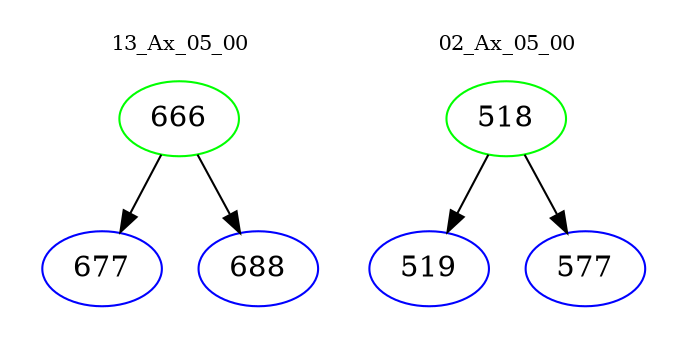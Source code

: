 digraph{
subgraph cluster_0 {
color = white
label = "13_Ax_05_00";
fontsize=10;
T0_666 [label="666", color="green"]
T0_666 -> T0_677 [color="black"]
T0_677 [label="677", color="blue"]
T0_666 -> T0_688 [color="black"]
T0_688 [label="688", color="blue"]
}
subgraph cluster_1 {
color = white
label = "02_Ax_05_00";
fontsize=10;
T1_518 [label="518", color="green"]
T1_518 -> T1_519 [color="black"]
T1_519 [label="519", color="blue"]
T1_518 -> T1_577 [color="black"]
T1_577 [label="577", color="blue"]
}
}
